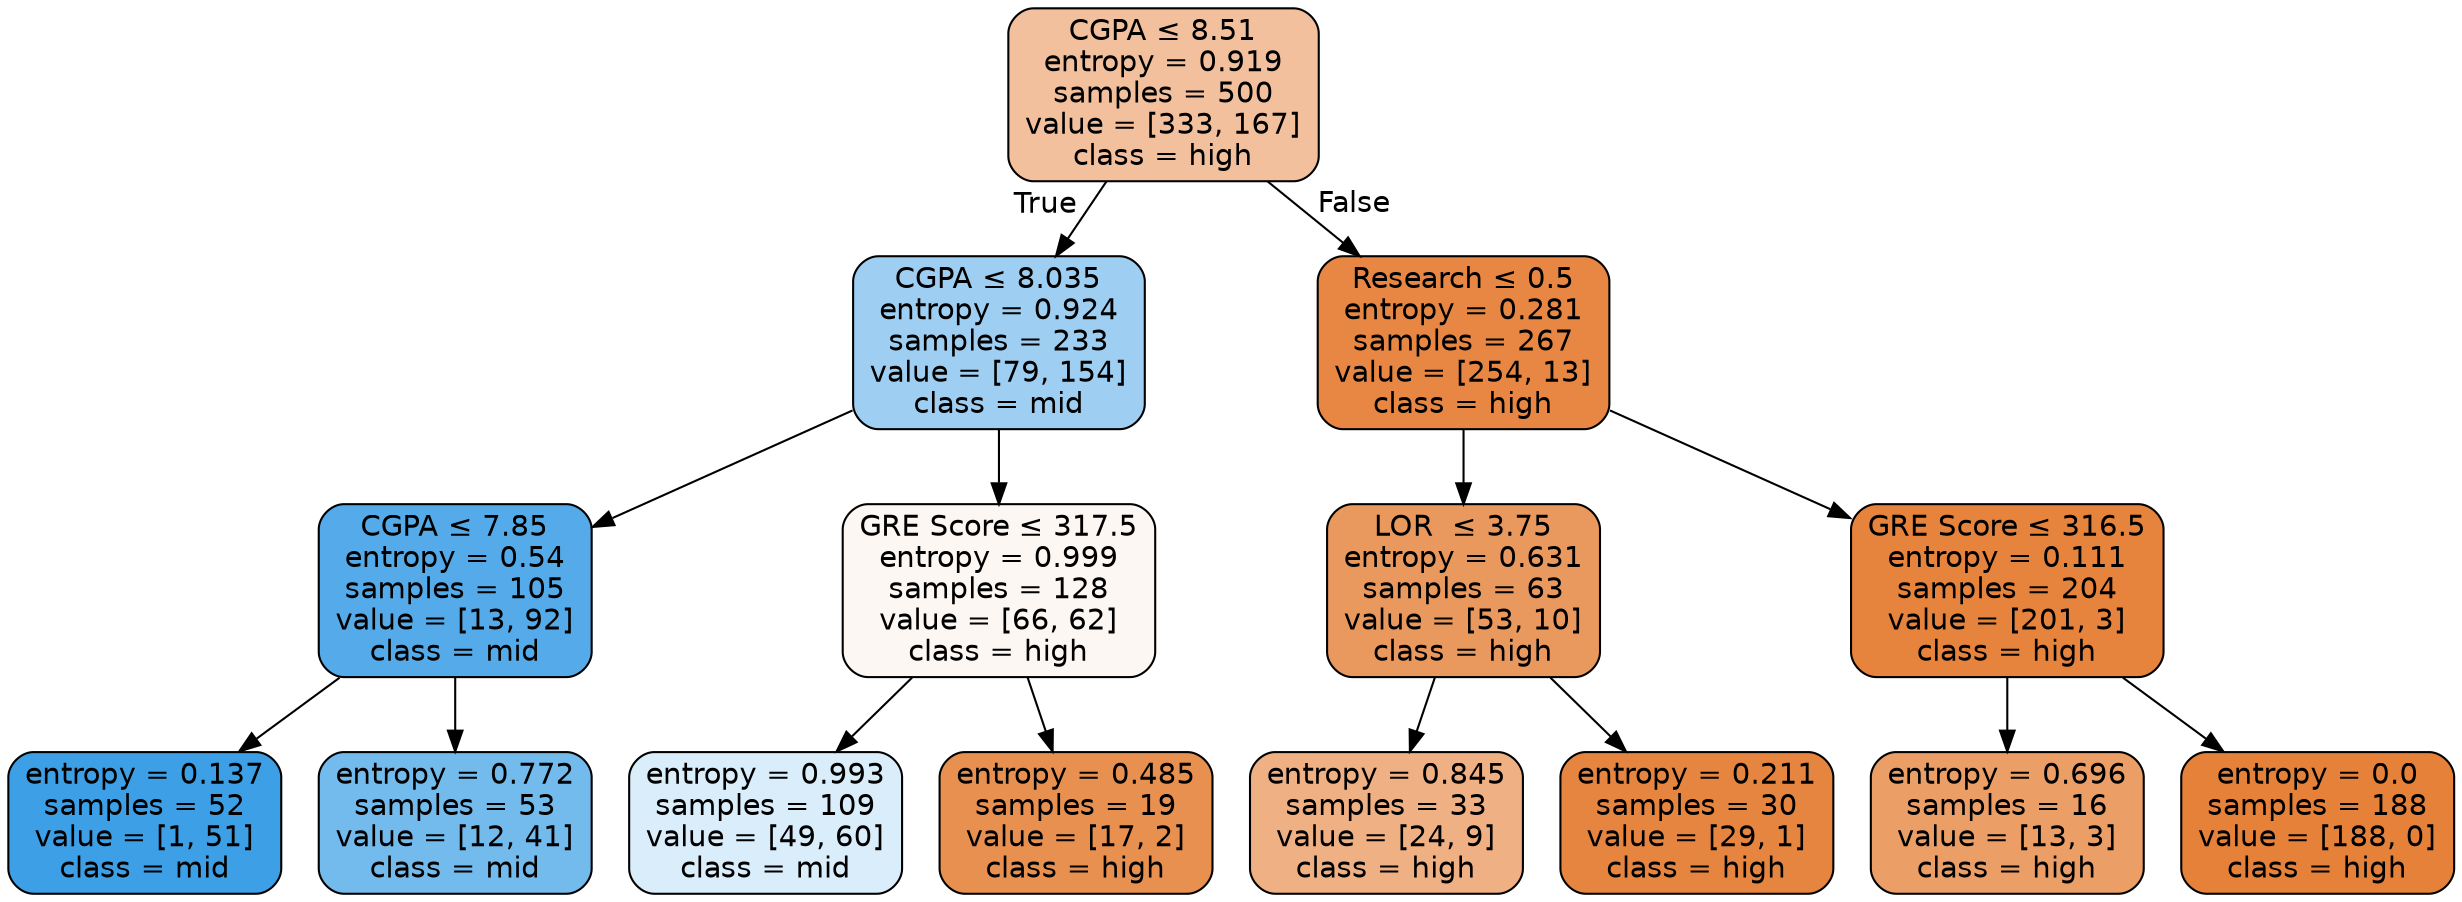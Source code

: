 digraph Tree {
node [shape=box, style="filled, rounded", color="black", fontname=helvetica] ;
edge [fontname=helvetica] ;
0 [label=<CGPA &le; 8.51<br/>entropy = 0.919<br/>samples = 500<br/>value = [333, 167]<br/>class = high>, fillcolor="#e581397f"] ;
1 [label=<CGPA &le; 8.035<br/>entropy = 0.924<br/>samples = 233<br/>value = [79, 154]<br/>class = mid>, fillcolor="#399de57c"] ;
0 -> 1 [labeldistance=2.5, labelangle=45, headlabel="True"] ;
2 [label=<CGPA &le; 7.85<br/>entropy = 0.54<br/>samples = 105<br/>value = [13, 92]<br/>class = mid>, fillcolor="#399de5db"] ;
1 -> 2 ;
3 [label=<entropy = 0.137<br/>samples = 52<br/>value = [1, 51]<br/>class = mid>, fillcolor="#399de5fa"] ;
2 -> 3 ;
4 [label=<entropy = 0.772<br/>samples = 53<br/>value = [12, 41]<br/>class = mid>, fillcolor="#399de5b4"] ;
2 -> 4 ;
5 [label=<GRE Score &le; 317.5<br/>entropy = 0.999<br/>samples = 128<br/>value = [66, 62]<br/>class = high>, fillcolor="#e581390f"] ;
1 -> 5 ;
6 [label=<entropy = 0.993<br/>samples = 109<br/>value = [49, 60]<br/>class = mid>, fillcolor="#399de52f"] ;
5 -> 6 ;
7 [label=<entropy = 0.485<br/>samples = 19<br/>value = [17, 2]<br/>class = high>, fillcolor="#e58139e1"] ;
5 -> 7 ;
8 [label=<Research &le; 0.5<br/>entropy = 0.281<br/>samples = 267<br/>value = [254, 13]<br/>class = high>, fillcolor="#e58139f2"] ;
0 -> 8 [labeldistance=2.5, labelangle=-45, headlabel="False"] ;
9 [label=<LOR  &le; 3.75<br/>entropy = 0.631<br/>samples = 63<br/>value = [53, 10]<br/>class = high>, fillcolor="#e58139cf"] ;
8 -> 9 ;
10 [label=<entropy = 0.845<br/>samples = 33<br/>value = [24, 9]<br/>class = high>, fillcolor="#e581399f"] ;
9 -> 10 ;
11 [label=<entropy = 0.211<br/>samples = 30<br/>value = [29, 1]<br/>class = high>, fillcolor="#e58139f6"] ;
9 -> 11 ;
12 [label=<GRE Score &le; 316.5<br/>entropy = 0.111<br/>samples = 204<br/>value = [201, 3]<br/>class = high>, fillcolor="#e58139fb"] ;
8 -> 12 ;
13 [label=<entropy = 0.696<br/>samples = 16<br/>value = [13, 3]<br/>class = high>, fillcolor="#e58139c4"] ;
12 -> 13 ;
14 [label=<entropy = 0.0<br/>samples = 188<br/>value = [188, 0]<br/>class = high>, fillcolor="#e58139ff"] ;
12 -> 14 ;
}
